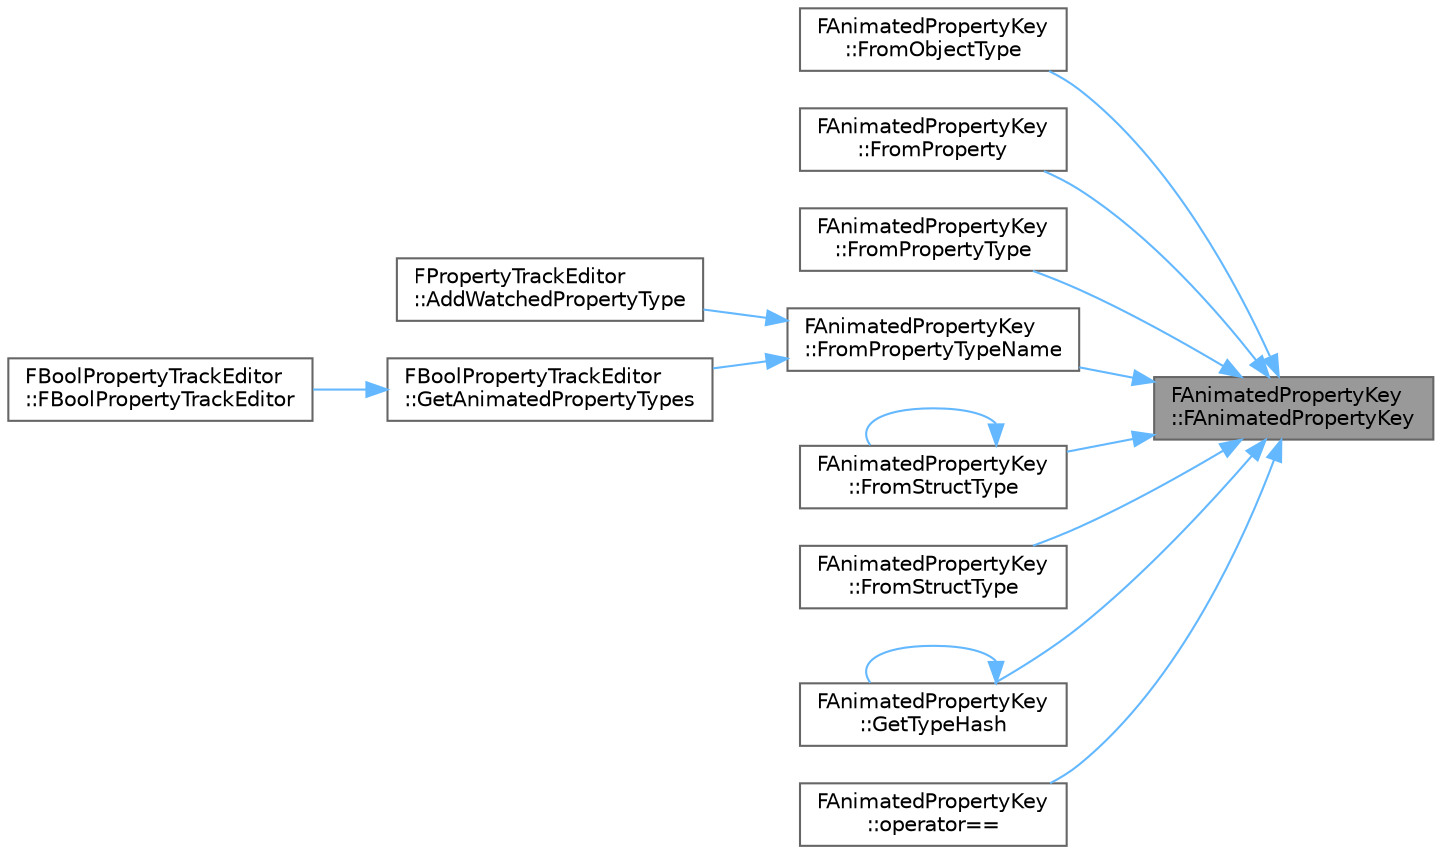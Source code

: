 digraph "FAnimatedPropertyKey::FAnimatedPropertyKey"
{
 // INTERACTIVE_SVG=YES
 // LATEX_PDF_SIZE
  bgcolor="transparent";
  edge [fontname=Helvetica,fontsize=10,labelfontname=Helvetica,labelfontsize=10];
  node [fontname=Helvetica,fontsize=10,shape=box,height=0.2,width=0.4];
  rankdir="RL";
  Node1 [id="Node000001",label="FAnimatedPropertyKey\l::FAnimatedPropertyKey",height=0.2,width=0.4,color="gray40", fillcolor="grey60", style="filled", fontcolor="black",tooltip=" "];
  Node1 -> Node2 [id="edge1_Node000001_Node000002",dir="back",color="steelblue1",style="solid",tooltip=" "];
  Node2 [id="Node000002",label="FAnimatedPropertyKey\l::FromObjectType",height=0.2,width=0.4,color="grey40", fillcolor="white", style="filled",URL="$d0/dbe/structFAnimatedPropertyKey.html#a1e5f5c8e219593e7e34e10cb916861ec",tooltip=" "];
  Node1 -> Node3 [id="edge2_Node000001_Node000003",dir="back",color="steelblue1",style="solid",tooltip=" "];
  Node3 [id="Node000003",label="FAnimatedPropertyKey\l::FromProperty",height=0.2,width=0.4,color="grey40", fillcolor="white", style="filled",URL="$d0/dbe/structFAnimatedPropertyKey.html#abd5ece42e73ebcfb7f8b12291915ae8d",tooltip=" "];
  Node1 -> Node4 [id="edge3_Node000001_Node000004",dir="back",color="steelblue1",style="solid",tooltip=" "];
  Node4 [id="Node000004",label="FAnimatedPropertyKey\l::FromPropertyType",height=0.2,width=0.4,color="grey40", fillcolor="white", style="filled",URL="$d0/dbe/structFAnimatedPropertyKey.html#afa9ea4292aa31ae0b2842ee86b6f6d5a",tooltip=" "];
  Node1 -> Node5 [id="edge4_Node000001_Node000005",dir="back",color="steelblue1",style="solid",tooltip=" "];
  Node5 [id="Node000005",label="FAnimatedPropertyKey\l::FromPropertyTypeName",height=0.2,width=0.4,color="grey40", fillcolor="white", style="filled",URL="$d0/dbe/structFAnimatedPropertyKey.html#ad96d502cba299bf232a2595928cf8105",tooltip=" "];
  Node5 -> Node6 [id="edge5_Node000005_Node000006",dir="back",color="steelblue1",style="solid",tooltip=" "];
  Node6 [id="Node000006",label="FPropertyTrackEditor\l::AddWatchedPropertyType",height=0.2,width=0.4,color="grey40", fillcolor="white", style="filled",URL="$d2/ddf/classFPropertyTrackEditor.html#a76daa7a3a3094f1413e00136f235d481",tooltip="Adds a callback for property changes for the supplied property type name."];
  Node5 -> Node7 [id="edge6_Node000005_Node000007",dir="back",color="steelblue1",style="solid",tooltip=" "];
  Node7 [id="Node000007",label="FBoolPropertyTrackEditor\l::GetAnimatedPropertyTypes",height=0.2,width=0.4,color="grey40", fillcolor="white", style="filled",URL="$d7/d02/classFBoolPropertyTrackEditor.html#afb5c684d6e7807fa44a2400a88ad456c",tooltip="Retrieve a list of all property types that this track editor animates."];
  Node7 -> Node8 [id="edge7_Node000007_Node000008",dir="back",color="steelblue1",style="solid",tooltip=" "];
  Node8 [id="Node000008",label="FBoolPropertyTrackEditor\l::FBoolPropertyTrackEditor",height=0.2,width=0.4,color="grey40", fillcolor="white", style="filled",URL="$d7/d02/classFBoolPropertyTrackEditor.html#a2fff8f8bf1a1cf2a996250f065b724f8",tooltip="Constructor."];
  Node1 -> Node9 [id="edge8_Node000001_Node000009",dir="back",color="steelblue1",style="solid",tooltip=" "];
  Node9 [id="Node000009",label="FAnimatedPropertyKey\l::FromStructType",height=0.2,width=0.4,color="grey40", fillcolor="white", style="filled",URL="$d0/dbe/structFAnimatedPropertyKey.html#aff31d94edd2f4d19cf10c4b6b3afc3ff",tooltip=" "];
  Node9 -> Node9 [id="edge9_Node000009_Node000009",dir="back",color="steelblue1",style="solid",tooltip=" "];
  Node1 -> Node10 [id="edge10_Node000001_Node000010",dir="back",color="steelblue1",style="solid",tooltip=" "];
  Node10 [id="Node000010",label="FAnimatedPropertyKey\l::FromStructType",height=0.2,width=0.4,color="grey40", fillcolor="white", style="filled",URL="$d0/dbe/structFAnimatedPropertyKey.html#acd299a34fea12766a8d9fdad2558a241",tooltip=" "];
  Node1 -> Node11 [id="edge11_Node000001_Node000011",dir="back",color="steelblue1",style="solid",tooltip=" "];
  Node11 [id="Node000011",label="FAnimatedPropertyKey\l::GetTypeHash",height=0.2,width=0.4,color="grey40", fillcolor="white", style="filled",URL="$d0/dbe/structFAnimatedPropertyKey.html#a2b0287de2f4d414171c6ccf942f39a33",tooltip=" "];
  Node11 -> Node11 [id="edge12_Node000011_Node000011",dir="back",color="steelblue1",style="solid",tooltip=" "];
  Node1 -> Node12 [id="edge13_Node000001_Node000012",dir="back",color="steelblue1",style="solid",tooltip=" "];
  Node12 [id="Node000012",label="FAnimatedPropertyKey\l::operator==",height=0.2,width=0.4,color="grey40", fillcolor="white", style="filled",URL="$d0/dbe/structFAnimatedPropertyKey.html#a049cb562205e9f26a36aee34f03a686e",tooltip=" "];
}
